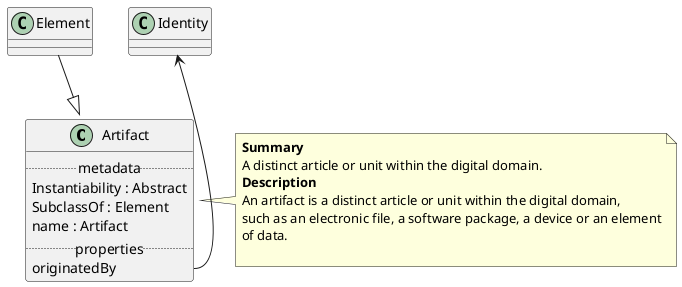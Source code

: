 @startuml
class Artifact {
.. metadata ..
    Instantiability : Abstract
    SubclassOf : Element
    name : Artifact
.. properties ..
    originatedBy
}
note right of Artifact
<b>Summary</b>
A distinct article or unit within the digital domain.
<b>Description</b>
An artifact is a distinct article or unit within the digital domain,
such as an electronic file, a software package, a device or an element
of data.

end note
"Element" --|> "Artifact"
"Identity" <-- "Artifact::originatedBy"
@enduml
